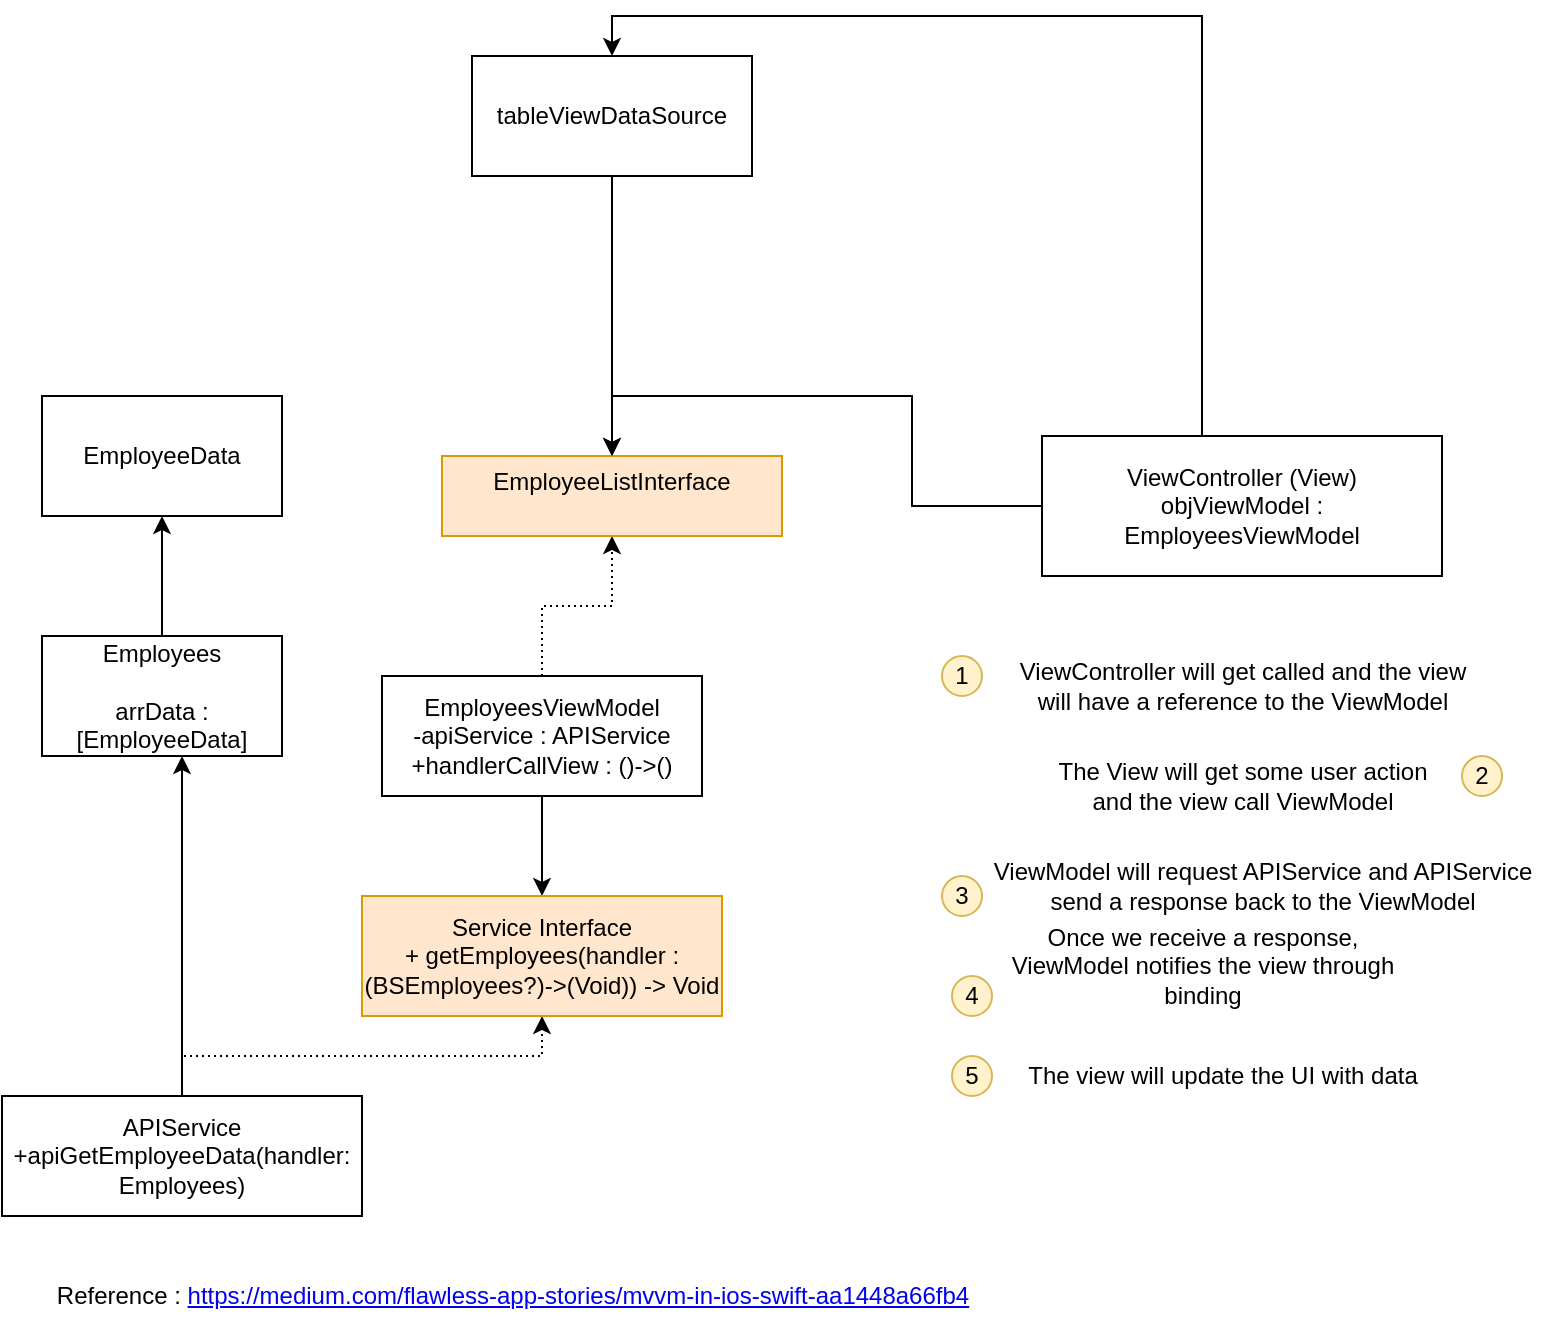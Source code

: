 <mxfile version="13.6.4" type="device"><diagram id="JQO0NdNWUbhCWXsVEA4Q" name="Page-1"><mxGraphModel dx="1246" dy="631" grid="1" gridSize="10" guides="1" tooltips="1" connect="1" arrows="1" fold="1" page="1" pageScale="1" pageWidth="850" pageHeight="1100" math="0" shadow="0"><root><mxCell id="0"/><mxCell id="1" parent="0"/><mxCell id="jGlPa-L-Jr0kCxyj8Yrn-3" style="edgeStyle=orthogonalEdgeStyle;rounded=0;orthogonalLoop=1;jettySize=auto;html=1;" parent="1" source="jGlPa-L-Jr0kCxyj8Yrn-1" target="jGlPa-L-Jr0kCxyj8Yrn-2" edge="1"><mxGeometry relative="1" as="geometry"/></mxCell><mxCell id="jGlPa-L-Jr0kCxyj8Yrn-1" value="Employees&lt;br&gt;&lt;br&gt;arrData : [EmployeeData]" style="whiteSpace=wrap;html=1;" parent="1" vertex="1"><mxGeometry x="40" y="340" width="120" height="60" as="geometry"/></mxCell><mxCell id="jGlPa-L-Jr0kCxyj8Yrn-2" value="EmployeeData" style="whiteSpace=wrap;html=1;" parent="1" vertex="1"><mxGeometry x="40" y="220" width="120" height="60" as="geometry"/></mxCell><mxCell id="QEN78jxoBnzqyfDZ2uRv-4" style="edgeStyle=orthogonalEdgeStyle;rounded=0;orthogonalLoop=1;jettySize=auto;html=1;" edge="1" parent="1" source="jGlPa-L-Jr0kCxyj8Yrn-4" target="QEN78jxoBnzqyfDZ2uRv-1"><mxGeometry relative="1" as="geometry"/></mxCell><mxCell id="QEN78jxoBnzqyfDZ2uRv-8" style="edgeStyle=orthogonalEdgeStyle;rounded=0;orthogonalLoop=1;jettySize=auto;html=1;dashed=1;dashPattern=1 2;" edge="1" parent="1" source="jGlPa-L-Jr0kCxyj8Yrn-4" target="QEN78jxoBnzqyfDZ2uRv-5"><mxGeometry relative="1" as="geometry"/></mxCell><mxCell id="jGlPa-L-Jr0kCxyj8Yrn-4" value="EmployeesViewModel&lt;br&gt;-apiService : APIService&lt;br&gt;+handlerCallView : ()-&amp;gt;()" style="whiteSpace=wrap;html=1;" parent="1" vertex="1"><mxGeometry x="210" y="360" width="160" height="60" as="geometry"/></mxCell><mxCell id="QEN78jxoBnzqyfDZ2uRv-2" style="edgeStyle=orthogonalEdgeStyle;rounded=0;orthogonalLoop=1;jettySize=auto;html=1;entryX=0.5;entryY=1;entryDx=0;entryDy=0;dashed=1;dashPattern=1 2;" edge="1" parent="1" source="jGlPa-L-Jr0kCxyj8Yrn-5" target="QEN78jxoBnzqyfDZ2uRv-1"><mxGeometry relative="1" as="geometry"/></mxCell><mxCell id="QEN78jxoBnzqyfDZ2uRv-3" style="edgeStyle=orthogonalEdgeStyle;rounded=0;orthogonalLoop=1;jettySize=auto;html=1;" edge="1" parent="1" source="jGlPa-L-Jr0kCxyj8Yrn-5" target="jGlPa-L-Jr0kCxyj8Yrn-1"><mxGeometry relative="1" as="geometry"><Array as="points"><mxPoint x="100" y="600"/></Array></mxGeometry></mxCell><mxCell id="jGlPa-L-Jr0kCxyj8Yrn-5" value="APIService&lt;br&gt;+apiGetEmployeeData(handler: Employees)" style="whiteSpace=wrap;html=1;" parent="1" vertex="1"><mxGeometry x="20" y="570" width="180" height="60" as="geometry"/></mxCell><mxCell id="jGlPa-L-Jr0kCxyj8Yrn-20" style="edgeStyle=orthogonalEdgeStyle;rounded=0;orthogonalLoop=1;jettySize=auto;html=1;entryX=0.5;entryY=0;entryDx=0;entryDy=0;" parent="1" source="jGlPa-L-Jr0kCxyj8Yrn-6" target="QEN78jxoBnzqyfDZ2uRv-5" edge="1"><mxGeometry relative="1" as="geometry"/></mxCell><mxCell id="QEN78jxoBnzqyfDZ2uRv-11" style="edgeStyle=orthogonalEdgeStyle;rounded=0;orthogonalLoop=1;jettySize=auto;html=1;entryX=0.5;entryY=0;entryDx=0;entryDy=0;" edge="1" parent="1" source="jGlPa-L-Jr0kCxyj8Yrn-6" target="QEN78jxoBnzqyfDZ2uRv-9"><mxGeometry relative="1" as="geometry"><Array as="points"><mxPoint x="620" y="30"/><mxPoint x="325" y="30"/></Array></mxGeometry></mxCell><mxCell id="jGlPa-L-Jr0kCxyj8Yrn-6" value="ViewController (View)&lt;br&gt;objViewModel : EmployeesViewModel" style="whiteSpace=wrap;html=1;" parent="1" vertex="1"><mxGeometry x="540" y="240" width="200" height="70" as="geometry"/></mxCell><mxCell id="jGlPa-L-Jr0kCxyj8Yrn-9" value="ViewController will get called and the view &lt;br&gt;will have a reference to the ViewModel" style="text;html=1;align=center;verticalAlign=middle;resizable=0;points=[];autosize=1;" parent="1" vertex="1"><mxGeometry x="520" y="350" width="240" height="30" as="geometry"/></mxCell><mxCell id="jGlPa-L-Jr0kCxyj8Yrn-10" value="The View will get some user action &lt;br&gt;and the view call ViewModel" style="text;html=1;align=center;verticalAlign=middle;resizable=0;points=[];autosize=1;" parent="1" vertex="1"><mxGeometry x="540" y="400" width="200" height="30" as="geometry"/></mxCell><mxCell id="jGlPa-L-Jr0kCxyj8Yrn-11" value="ViewModel will request APIService and APIService &lt;br&gt;send a response back to the ViewModel" style="text;html=1;align=center;verticalAlign=middle;resizable=0;points=[];autosize=1;" parent="1" vertex="1"><mxGeometry x="510" y="450" width="280" height="30" as="geometry"/></mxCell><mxCell id="jGlPa-L-Jr0kCxyj8Yrn-12" value="Once we receive a response,&lt;br&gt;ViewModel notifies the view through&lt;br&gt;binding" style="text;html=1;align=center;verticalAlign=middle;resizable=0;points=[];autosize=1;" parent="1" vertex="1"><mxGeometry x="515" y="480" width="210" height="50" as="geometry"/></mxCell><mxCell id="jGlPa-L-Jr0kCxyj8Yrn-13" value="The view will update the UI with data" style="text;html=1;align=center;verticalAlign=middle;resizable=0;points=[];autosize=1;" parent="1" vertex="1"><mxGeometry x="525" y="550" width="210" height="20" as="geometry"/></mxCell><mxCell id="jGlPa-L-Jr0kCxyj8Yrn-14" value="1" style="ellipse;whiteSpace=wrap;html=1;fillColor=#fff2cc;strokeColor=#d6b656;" parent="1" vertex="1"><mxGeometry x="490" y="350" width="20" height="20" as="geometry"/></mxCell><mxCell id="jGlPa-L-Jr0kCxyj8Yrn-15" value="2" style="ellipse;whiteSpace=wrap;html=1;fillColor=#fff2cc;strokeColor=#d6b656;" parent="1" vertex="1"><mxGeometry x="750" y="400" width="20" height="20" as="geometry"/></mxCell><mxCell id="jGlPa-L-Jr0kCxyj8Yrn-16" value="3" style="ellipse;whiteSpace=wrap;html=1;fillColor=#fff2cc;strokeColor=#d6b656;" parent="1" vertex="1"><mxGeometry x="490" y="460" width="20" height="20" as="geometry"/></mxCell><mxCell id="jGlPa-L-Jr0kCxyj8Yrn-17" value="4" style="ellipse;whiteSpace=wrap;html=1;fillColor=#fff2cc;strokeColor=#d6b656;" parent="1" vertex="1"><mxGeometry x="495" y="510" width="20" height="20" as="geometry"/></mxCell><mxCell id="jGlPa-L-Jr0kCxyj8Yrn-18" value="5" style="ellipse;whiteSpace=wrap;html=1;fillColor=#fff2cc;strokeColor=#d6b656;" parent="1" vertex="1"><mxGeometry x="495" y="550" width="20" height="20" as="geometry"/></mxCell><mxCell id="jGlPa-L-Jr0kCxyj8Yrn-19" value="Reference :&amp;nbsp;&lt;a href=&quot;https://medium.com/flawless-app-stories/mvvm-in-ios-swift-aa1448a66fb4&quot;&gt;https://medium.com/flawless-app-stories/mvvm-in-ios-swift-aa1448a66fb4&lt;/a&gt;" style="text;html=1;align=center;verticalAlign=middle;resizable=0;points=[];autosize=1;" parent="1" vertex="1"><mxGeometry x="40" y="660" width="470" height="20" as="geometry"/></mxCell><mxCell id="QEN78jxoBnzqyfDZ2uRv-1" value="Service Interface&lt;br&gt;+ getEmployees(handler :(BSEmployees?)-&amp;gt;(Void)) -&amp;gt; Void" style="whiteSpace=wrap;html=1;fillColor=#ffe6cc;strokeColor=#d79b00;" vertex="1" parent="1"><mxGeometry x="200" y="470" width="180" height="60" as="geometry"/></mxCell><mxCell id="QEN78jxoBnzqyfDZ2uRv-5" value="EmployeeListInterface&lt;br&gt;&lt;div&gt;&amp;nbsp;&lt;br&gt;&lt;/div&gt;" style="whiteSpace=wrap;html=1;fillColor=#ffe6cc;strokeColor=#d79b00;" vertex="1" parent="1"><mxGeometry x="240" y="250" width="170" height="40" as="geometry"/></mxCell><mxCell id="QEN78jxoBnzqyfDZ2uRv-10" style="edgeStyle=orthogonalEdgeStyle;rounded=0;orthogonalLoop=1;jettySize=auto;html=1;entryX=0.5;entryY=0;entryDx=0;entryDy=0;" edge="1" parent="1" source="QEN78jxoBnzqyfDZ2uRv-9" target="QEN78jxoBnzqyfDZ2uRv-5"><mxGeometry relative="1" as="geometry"/></mxCell><mxCell id="QEN78jxoBnzqyfDZ2uRv-9" value="tableViewDataSource" style="whiteSpace=wrap;html=1;" vertex="1" parent="1"><mxGeometry x="255" y="50" width="140" height="60" as="geometry"/></mxCell></root></mxGraphModel></diagram></mxfile>